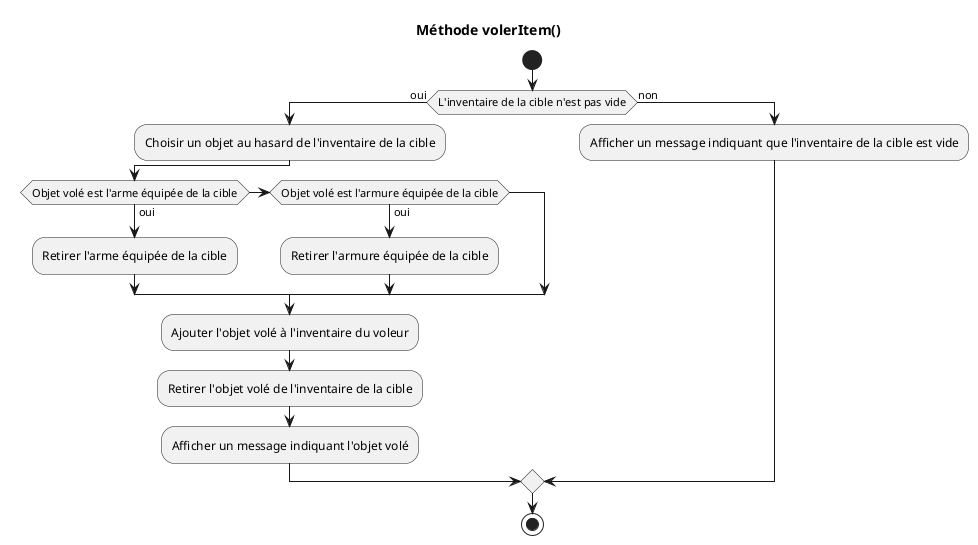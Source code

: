 @startuml

!define ClassBackgroundColor #White
!define MethodBackgroundColor ClassBackgroundColor
!define ClassBorderColor #000000
!define ClassFontColor #000000
!define ClassFontSize 14
!define MethodFontColor ClassFontColor
!define MethodFontSize 12
!define ArrowColor #707070

skinparam class {
    BackgroundColor ClassBackgroundColor
    BorderColor ClassBorderColor
    FontColor ClassFontColor
    FontSize ClassFontSize
}

skinparam method {
    BackgroundColor MethodBackgroundColor
    BorderColor ClassBorderColor
    FontColor MethodFontColor
    FontSize MethodFontSize
}

title Méthode volerItem()

start

if (L'inventaire de la cible n'est pas vide) then (oui)
    :Choisir un objet au hasard de l'inventaire de la cible;
    if (Objet volé est l'arme équipée de la cible) then (oui)
        :Retirer l'arme équipée de la cible;
    else if (Objet volé est l'armure équipée de la cible) then (oui)
        :Retirer l'armure équipée de la cible;
    endif
    :Ajouter l'objet volé à l'inventaire du voleur;
    :Retirer l'objet volé de l'inventaire de la cible;
    :Afficher un message indiquant l'objet volé;
else (non)
    :Afficher un message indiquant que l'inventaire de la cible est vide;
endif

stop

@enduml